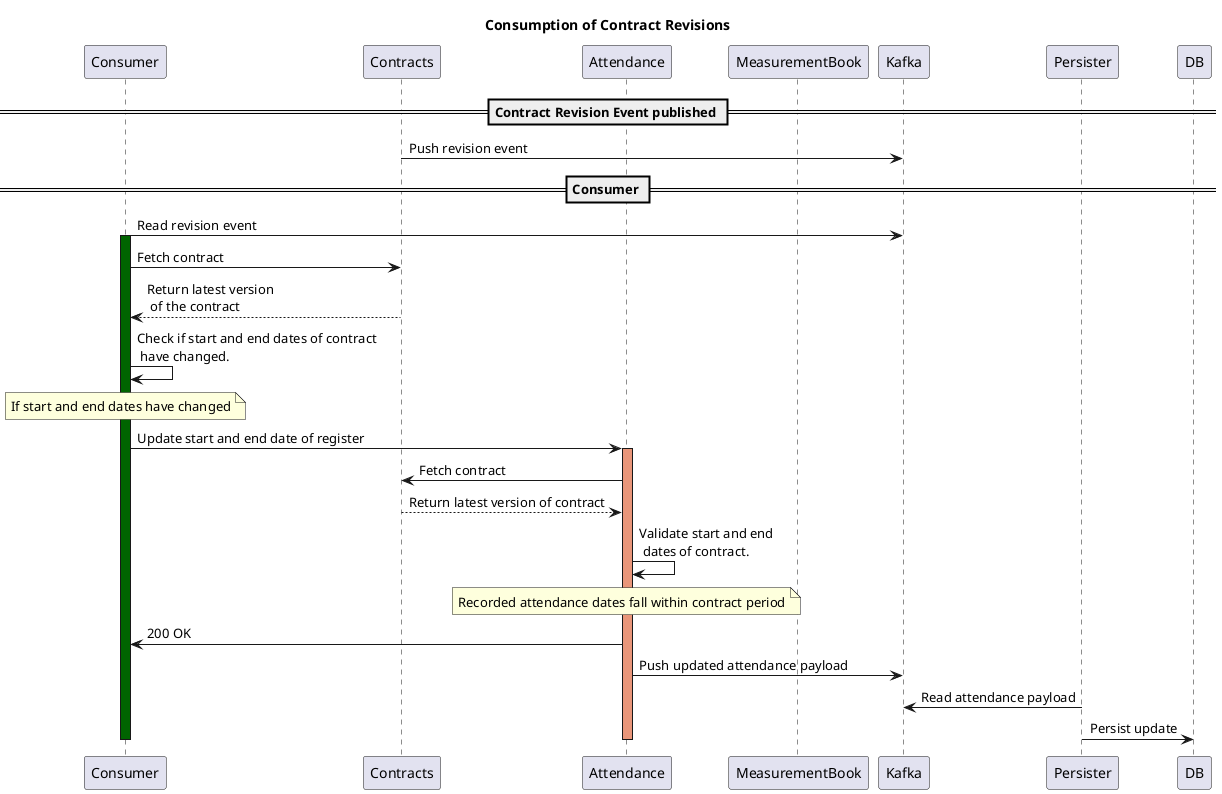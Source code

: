 @startuml
participant Contracts order 10
participant Attendance as Attendance order 12
participant MeasurementBook as MB order 13
participant Kafka order 14
participant Persister order 15
participant DB order 16
title Consumption of Contract Revisions

== Contract Revision Event published == 
Contracts -> Kafka: Push revision event

== Consumer ==
Consumer -> Kafka: Read revision event
activate Consumer #DarkGreen
Consumer -> Contracts: Fetch contract
Contracts --> Consumer: Return latest version \n of the contract
Consumer -> Consumer: Check if start and end dates of contract \n have changed.
note over Consumer
If start and end dates have changed
end note
Consumer -> Attendance: Update start and end date of register
activate Attendance #DarkSalmon
Attendance -> Contracts: Fetch contract
Contracts --> Attendance: Return latest version of contract
Attendance -> Attendance: Validate start and end \n dates of contract. 
note over Attendance
Recorded attendance dates fall within contract period
end note
Attendance -> Consumer: 200 OK
Attendance -> Kafka: Push updated attendance payload
Persister -> Kafka: Read attendance payload
Persister -> DB: Persist update
deactivate Attendance
deactivate Consumer

@enduml